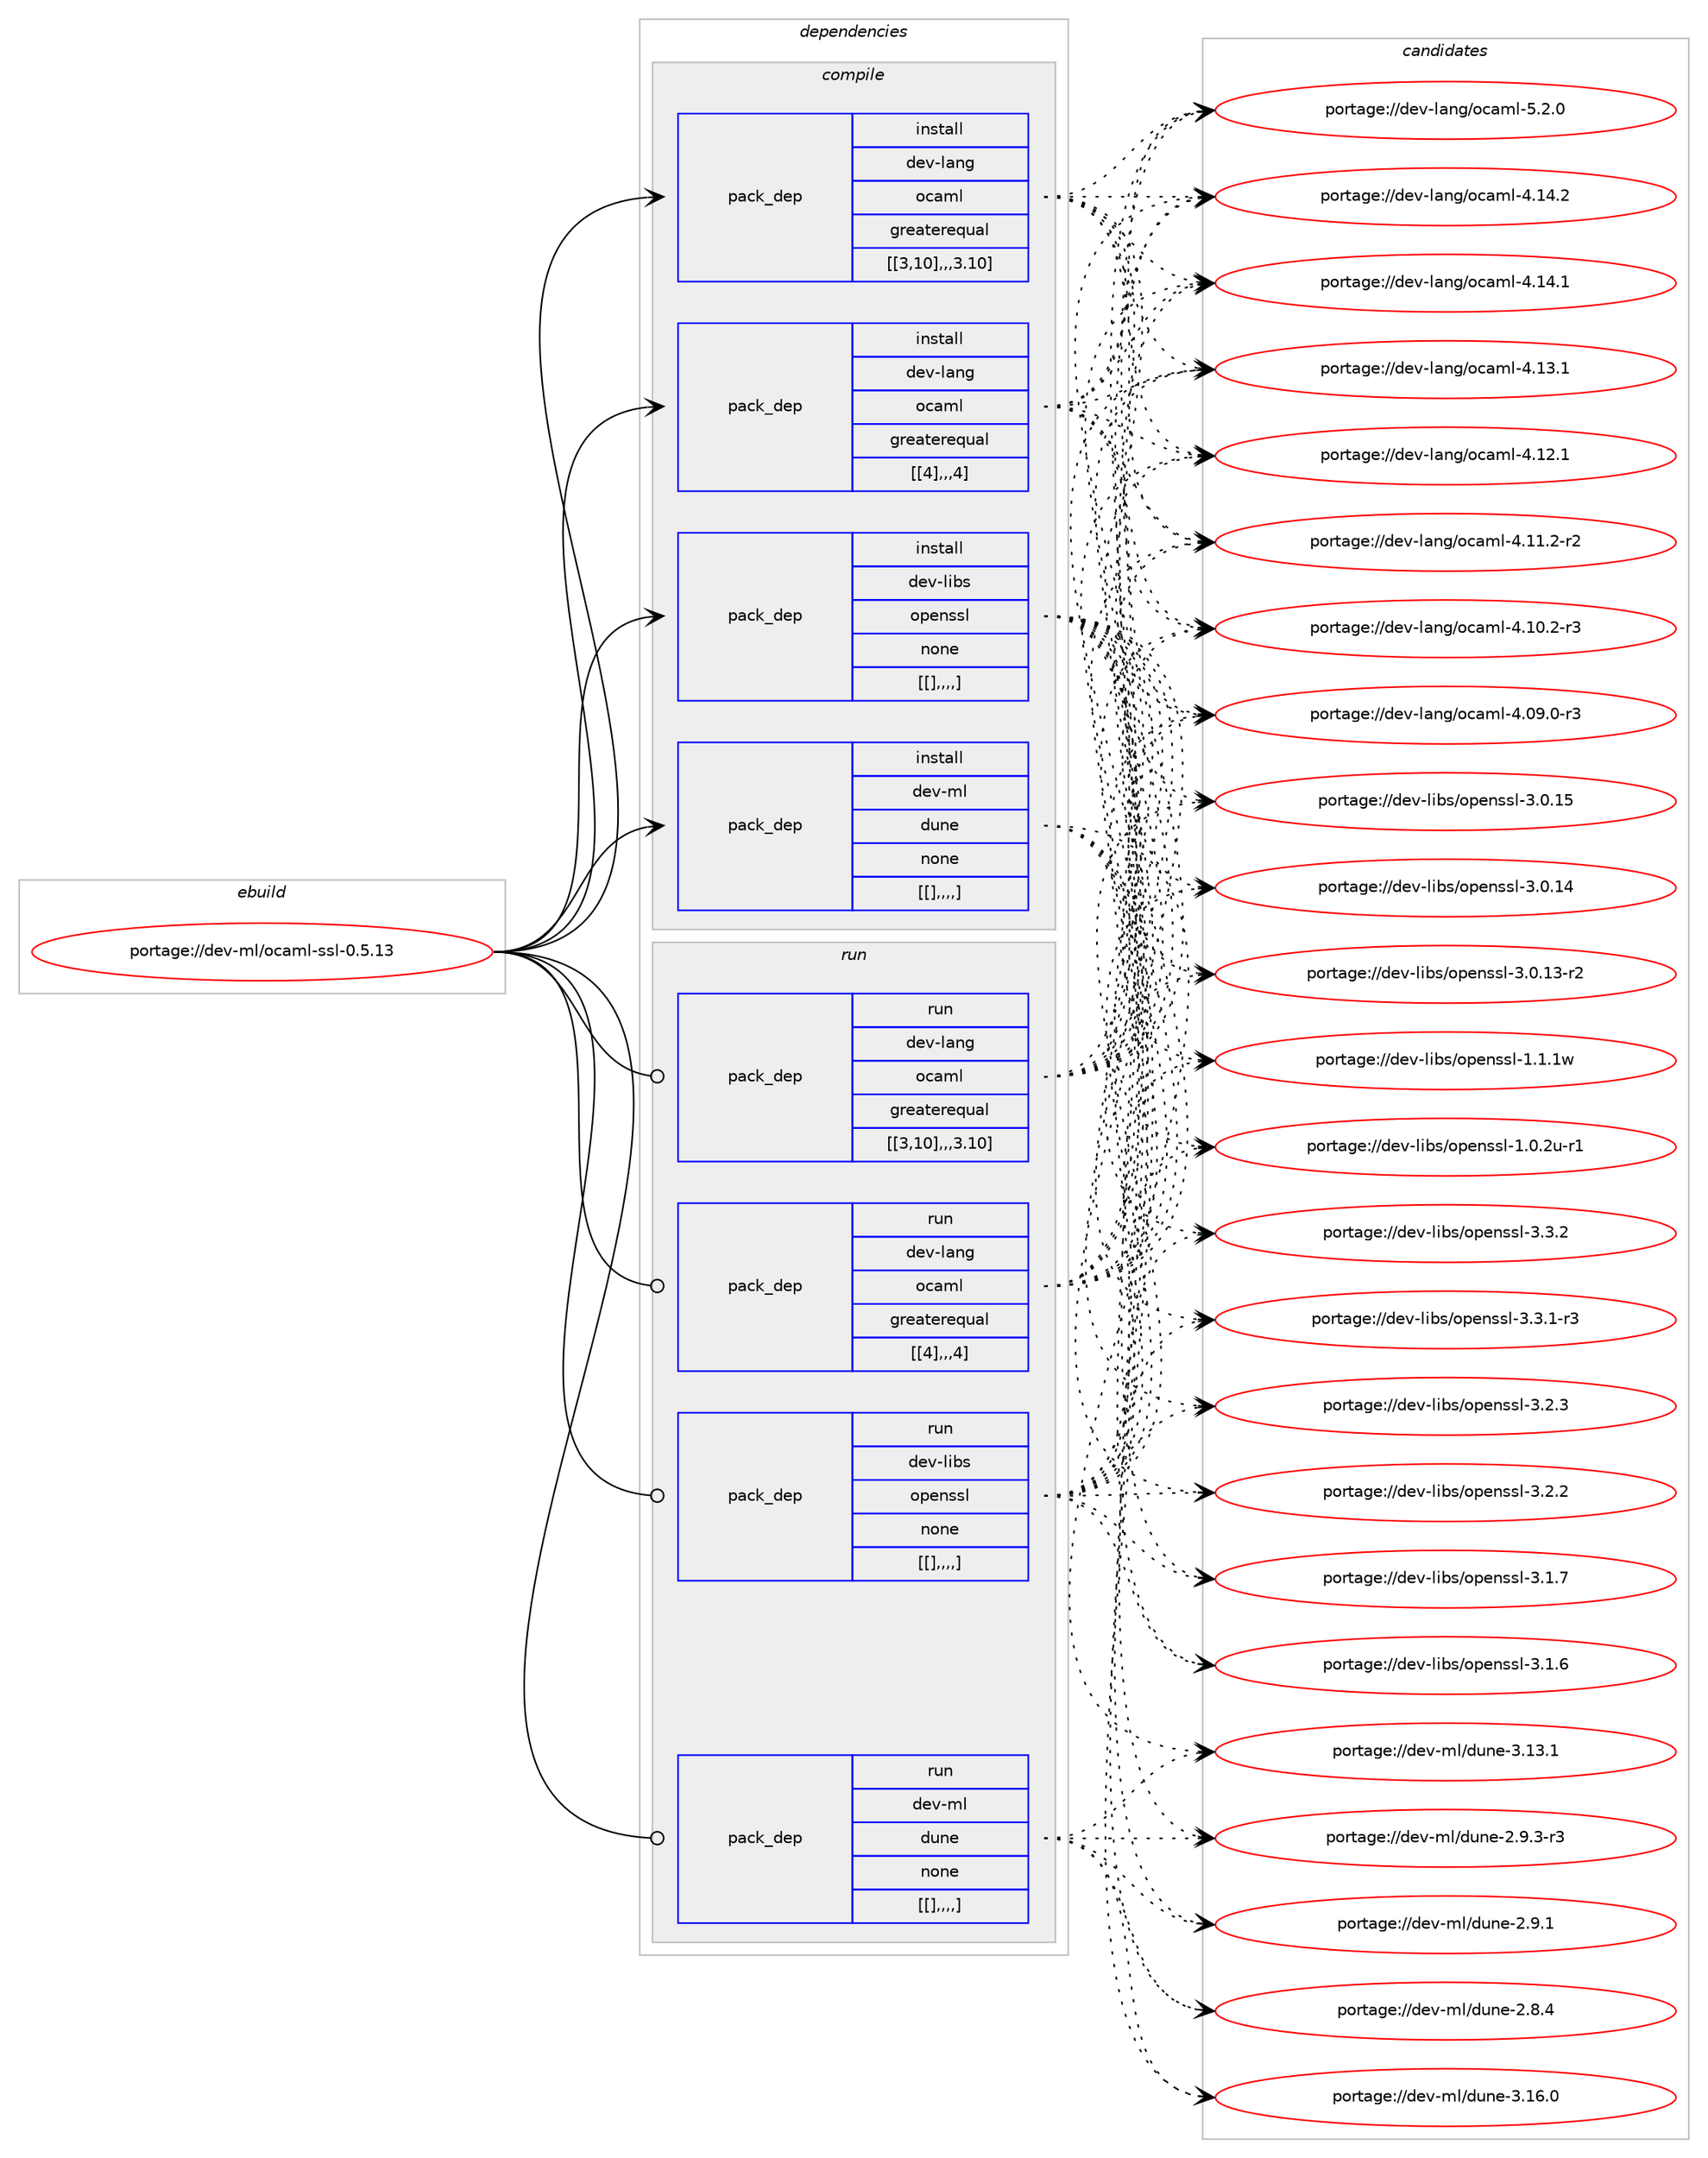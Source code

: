 digraph prolog {

# *************
# Graph options
# *************

newrank=true;
concentrate=true;
compound=true;
graph [rankdir=LR,fontname=Helvetica,fontsize=10,ranksep=1.5];#, ranksep=2.5, nodesep=0.2];
edge  [arrowhead=vee];
node  [fontname=Helvetica,fontsize=10];

# **********
# The ebuild
# **********

subgraph cluster_leftcol {
color=gray;
label=<<i>ebuild</i>>;
id [label="portage://dev-ml/ocaml-ssl-0.5.13", color=red, width=4, href="../dev-ml/ocaml-ssl-0.5.13.svg"];
}

# ****************
# The dependencies
# ****************

subgraph cluster_midcol {
color=gray;
label=<<i>dependencies</i>>;
subgraph cluster_compile {
fillcolor="#eeeeee";
style=filled;
label=<<i>compile</i>>;
subgraph pack91997 {
dependency124595 [label=<<TABLE BORDER="0" CELLBORDER="1" CELLSPACING="0" CELLPADDING="4" WIDTH="220"><TR><TD ROWSPAN="6" CELLPADDING="30">pack_dep</TD></TR><TR><TD WIDTH="110">install</TD></TR><TR><TD>dev-lang</TD></TR><TR><TD>ocaml</TD></TR><TR><TD>greaterequal</TD></TR><TR><TD>[[3,10],,,3.10]</TD></TR></TABLE>>, shape=none, color=blue];
}
id:e -> dependency124595:w [weight=20,style="solid",arrowhead="vee"];
subgraph pack92080 {
dependency124716 [label=<<TABLE BORDER="0" CELLBORDER="1" CELLSPACING="0" CELLPADDING="4" WIDTH="220"><TR><TD ROWSPAN="6" CELLPADDING="30">pack_dep</TD></TR><TR><TD WIDTH="110">install</TD></TR><TR><TD>dev-lang</TD></TR><TR><TD>ocaml</TD></TR><TR><TD>greaterequal</TD></TR><TR><TD>[[4],,,4]</TD></TR></TABLE>>, shape=none, color=blue];
}
id:e -> dependency124716:w [weight=20,style="solid",arrowhead="vee"];
subgraph pack92098 {
dependency124720 [label=<<TABLE BORDER="0" CELLBORDER="1" CELLSPACING="0" CELLPADDING="4" WIDTH="220"><TR><TD ROWSPAN="6" CELLPADDING="30">pack_dep</TD></TR><TR><TD WIDTH="110">install</TD></TR><TR><TD>dev-libs</TD></TR><TR><TD>openssl</TD></TR><TR><TD>none</TD></TR><TR><TD>[[],,,,]</TD></TR></TABLE>>, shape=none, color=blue];
}
id:e -> dependency124720:w [weight=20,style="solid",arrowhead="vee"];
subgraph pack92105 {
dependency124755 [label=<<TABLE BORDER="0" CELLBORDER="1" CELLSPACING="0" CELLPADDING="4" WIDTH="220"><TR><TD ROWSPAN="6" CELLPADDING="30">pack_dep</TD></TR><TR><TD WIDTH="110">install</TD></TR><TR><TD>dev-ml</TD></TR><TR><TD>dune</TD></TR><TR><TD>none</TD></TR><TR><TD>[[],,,,]</TD></TR></TABLE>>, shape=none, color=blue];
}
id:e -> dependency124755:w [weight=20,style="solid",arrowhead="vee"];
}
subgraph cluster_compileandrun {
fillcolor="#eeeeee";
style=filled;
label=<<i>compile and run</i>>;
}
subgraph cluster_run {
fillcolor="#eeeeee";
style=filled;
label=<<i>run</i>>;
subgraph pack92191 {
dependency124815 [label=<<TABLE BORDER="0" CELLBORDER="1" CELLSPACING="0" CELLPADDING="4" WIDTH="220"><TR><TD ROWSPAN="6" CELLPADDING="30">pack_dep</TD></TR><TR><TD WIDTH="110">run</TD></TR><TR><TD>dev-lang</TD></TR><TR><TD>ocaml</TD></TR><TR><TD>greaterequal</TD></TR><TR><TD>[[3,10],,,3.10]</TD></TR></TABLE>>, shape=none, color=blue];
}
id:e -> dependency124815:w [weight=20,style="solid",arrowhead="odot"];
subgraph pack92195 {
dependency124880 [label=<<TABLE BORDER="0" CELLBORDER="1" CELLSPACING="0" CELLPADDING="4" WIDTH="220"><TR><TD ROWSPAN="6" CELLPADDING="30">pack_dep</TD></TR><TR><TD WIDTH="110">run</TD></TR><TR><TD>dev-lang</TD></TR><TR><TD>ocaml</TD></TR><TR><TD>greaterequal</TD></TR><TR><TD>[[4],,,4]</TD></TR></TABLE>>, shape=none, color=blue];
}
id:e -> dependency124880:w [weight=20,style="solid",arrowhead="odot"];
subgraph pack92256 {
dependency124918 [label=<<TABLE BORDER="0" CELLBORDER="1" CELLSPACING="0" CELLPADDING="4" WIDTH="220"><TR><TD ROWSPAN="6" CELLPADDING="30">pack_dep</TD></TR><TR><TD WIDTH="110">run</TD></TR><TR><TD>dev-libs</TD></TR><TR><TD>openssl</TD></TR><TR><TD>none</TD></TR><TR><TD>[[],,,,]</TD></TR></TABLE>>, shape=none, color=blue];
}
id:e -> dependency124918:w [weight=20,style="solid",arrowhead="odot"];
subgraph pack92289 {
dependency124964 [label=<<TABLE BORDER="0" CELLBORDER="1" CELLSPACING="0" CELLPADDING="4" WIDTH="220"><TR><TD ROWSPAN="6" CELLPADDING="30">pack_dep</TD></TR><TR><TD WIDTH="110">run</TD></TR><TR><TD>dev-ml</TD></TR><TR><TD>dune</TD></TR><TR><TD>none</TD></TR><TR><TD>[[],,,,]</TD></TR></TABLE>>, shape=none, color=blue];
}
id:e -> dependency124964:w [weight=20,style="solid",arrowhead="odot"];
}
}

# **************
# The candidates
# **************

subgraph cluster_choices {
rank=same;
color=gray;
label=<<i>candidates</i>>;

subgraph choice91889 {
color=black;
nodesep=1;
choice1001011184510897110103471119997109108455346504648 [label="portage://dev-lang/ocaml-5.2.0", color=red, width=4,href="../dev-lang/ocaml-5.2.0.svg"];
choice100101118451089711010347111999710910845524649524650 [label="portage://dev-lang/ocaml-4.14.2", color=red, width=4,href="../dev-lang/ocaml-4.14.2.svg"];
choice100101118451089711010347111999710910845524649524649 [label="portage://dev-lang/ocaml-4.14.1", color=red, width=4,href="../dev-lang/ocaml-4.14.1.svg"];
choice100101118451089711010347111999710910845524649514649 [label="portage://dev-lang/ocaml-4.13.1", color=red, width=4,href="../dev-lang/ocaml-4.13.1.svg"];
choice100101118451089711010347111999710910845524649504649 [label="portage://dev-lang/ocaml-4.12.1", color=red, width=4,href="../dev-lang/ocaml-4.12.1.svg"];
choice1001011184510897110103471119997109108455246494946504511450 [label="portage://dev-lang/ocaml-4.11.2-r2", color=red, width=4,href="../dev-lang/ocaml-4.11.2-r2.svg"];
choice1001011184510897110103471119997109108455246494846504511451 [label="portage://dev-lang/ocaml-4.10.2-r3", color=red, width=4,href="../dev-lang/ocaml-4.10.2-r3.svg"];
choice1001011184510897110103471119997109108455246485746484511451 [label="portage://dev-lang/ocaml-4.09.0-r3", color=red, width=4,href="../dev-lang/ocaml-4.09.0-r3.svg"];
dependency124595:e -> choice1001011184510897110103471119997109108455346504648:w [style=dotted,weight="100"];
dependency124595:e -> choice100101118451089711010347111999710910845524649524650:w [style=dotted,weight="100"];
dependency124595:e -> choice100101118451089711010347111999710910845524649524649:w [style=dotted,weight="100"];
dependency124595:e -> choice100101118451089711010347111999710910845524649514649:w [style=dotted,weight="100"];
dependency124595:e -> choice100101118451089711010347111999710910845524649504649:w [style=dotted,weight="100"];
dependency124595:e -> choice1001011184510897110103471119997109108455246494946504511450:w [style=dotted,weight="100"];
dependency124595:e -> choice1001011184510897110103471119997109108455246494846504511451:w [style=dotted,weight="100"];
dependency124595:e -> choice1001011184510897110103471119997109108455246485746484511451:w [style=dotted,weight="100"];
}
subgraph choice91916 {
color=black;
nodesep=1;
choice1001011184510897110103471119997109108455346504648 [label="portage://dev-lang/ocaml-5.2.0", color=red, width=4,href="../dev-lang/ocaml-5.2.0.svg"];
choice100101118451089711010347111999710910845524649524650 [label="portage://dev-lang/ocaml-4.14.2", color=red, width=4,href="../dev-lang/ocaml-4.14.2.svg"];
choice100101118451089711010347111999710910845524649524649 [label="portage://dev-lang/ocaml-4.14.1", color=red, width=4,href="../dev-lang/ocaml-4.14.1.svg"];
choice100101118451089711010347111999710910845524649514649 [label="portage://dev-lang/ocaml-4.13.1", color=red, width=4,href="../dev-lang/ocaml-4.13.1.svg"];
choice100101118451089711010347111999710910845524649504649 [label="portage://dev-lang/ocaml-4.12.1", color=red, width=4,href="../dev-lang/ocaml-4.12.1.svg"];
choice1001011184510897110103471119997109108455246494946504511450 [label="portage://dev-lang/ocaml-4.11.2-r2", color=red, width=4,href="../dev-lang/ocaml-4.11.2-r2.svg"];
choice1001011184510897110103471119997109108455246494846504511451 [label="portage://dev-lang/ocaml-4.10.2-r3", color=red, width=4,href="../dev-lang/ocaml-4.10.2-r3.svg"];
choice1001011184510897110103471119997109108455246485746484511451 [label="portage://dev-lang/ocaml-4.09.0-r3", color=red, width=4,href="../dev-lang/ocaml-4.09.0-r3.svg"];
dependency124716:e -> choice1001011184510897110103471119997109108455346504648:w [style=dotted,weight="100"];
dependency124716:e -> choice100101118451089711010347111999710910845524649524650:w [style=dotted,weight="100"];
dependency124716:e -> choice100101118451089711010347111999710910845524649524649:w [style=dotted,weight="100"];
dependency124716:e -> choice100101118451089711010347111999710910845524649514649:w [style=dotted,weight="100"];
dependency124716:e -> choice100101118451089711010347111999710910845524649504649:w [style=dotted,weight="100"];
dependency124716:e -> choice1001011184510897110103471119997109108455246494946504511450:w [style=dotted,weight="100"];
dependency124716:e -> choice1001011184510897110103471119997109108455246494846504511451:w [style=dotted,weight="100"];
dependency124716:e -> choice1001011184510897110103471119997109108455246485746484511451:w [style=dotted,weight="100"];
}
subgraph choice91937 {
color=black;
nodesep=1;
choice100101118451081059811547111112101110115115108455146514650 [label="portage://dev-libs/openssl-3.3.2", color=red, width=4,href="../dev-libs/openssl-3.3.2.svg"];
choice1001011184510810598115471111121011101151151084551465146494511451 [label="portage://dev-libs/openssl-3.3.1-r3", color=red, width=4,href="../dev-libs/openssl-3.3.1-r3.svg"];
choice100101118451081059811547111112101110115115108455146504651 [label="portage://dev-libs/openssl-3.2.3", color=red, width=4,href="../dev-libs/openssl-3.2.3.svg"];
choice100101118451081059811547111112101110115115108455146504650 [label="portage://dev-libs/openssl-3.2.2", color=red, width=4,href="../dev-libs/openssl-3.2.2.svg"];
choice100101118451081059811547111112101110115115108455146494655 [label="portage://dev-libs/openssl-3.1.7", color=red, width=4,href="../dev-libs/openssl-3.1.7.svg"];
choice100101118451081059811547111112101110115115108455146494654 [label="portage://dev-libs/openssl-3.1.6", color=red, width=4,href="../dev-libs/openssl-3.1.6.svg"];
choice10010111845108105981154711111210111011511510845514648464953 [label="portage://dev-libs/openssl-3.0.15", color=red, width=4,href="../dev-libs/openssl-3.0.15.svg"];
choice10010111845108105981154711111210111011511510845514648464952 [label="portage://dev-libs/openssl-3.0.14", color=red, width=4,href="../dev-libs/openssl-3.0.14.svg"];
choice100101118451081059811547111112101110115115108455146484649514511450 [label="portage://dev-libs/openssl-3.0.13-r2", color=red, width=4,href="../dev-libs/openssl-3.0.13-r2.svg"];
choice100101118451081059811547111112101110115115108454946494649119 [label="portage://dev-libs/openssl-1.1.1w", color=red, width=4,href="../dev-libs/openssl-1.1.1w.svg"];
choice1001011184510810598115471111121011101151151084549464846501174511449 [label="portage://dev-libs/openssl-1.0.2u-r1", color=red, width=4,href="../dev-libs/openssl-1.0.2u-r1.svg"];
dependency124720:e -> choice100101118451081059811547111112101110115115108455146514650:w [style=dotted,weight="100"];
dependency124720:e -> choice1001011184510810598115471111121011101151151084551465146494511451:w [style=dotted,weight="100"];
dependency124720:e -> choice100101118451081059811547111112101110115115108455146504651:w [style=dotted,weight="100"];
dependency124720:e -> choice100101118451081059811547111112101110115115108455146504650:w [style=dotted,weight="100"];
dependency124720:e -> choice100101118451081059811547111112101110115115108455146494655:w [style=dotted,weight="100"];
dependency124720:e -> choice100101118451081059811547111112101110115115108455146494654:w [style=dotted,weight="100"];
dependency124720:e -> choice10010111845108105981154711111210111011511510845514648464953:w [style=dotted,weight="100"];
dependency124720:e -> choice10010111845108105981154711111210111011511510845514648464952:w [style=dotted,weight="100"];
dependency124720:e -> choice100101118451081059811547111112101110115115108455146484649514511450:w [style=dotted,weight="100"];
dependency124720:e -> choice100101118451081059811547111112101110115115108454946494649119:w [style=dotted,weight="100"];
dependency124720:e -> choice1001011184510810598115471111121011101151151084549464846501174511449:w [style=dotted,weight="100"];
}
subgraph choice91959 {
color=black;
nodesep=1;
choice100101118451091084710011711010145514649544648 [label="portage://dev-ml/dune-3.16.0", color=red, width=4,href="../dev-ml/dune-3.16.0.svg"];
choice100101118451091084710011711010145514649514649 [label="portage://dev-ml/dune-3.13.1", color=red, width=4,href="../dev-ml/dune-3.13.1.svg"];
choice10010111845109108471001171101014550465746514511451 [label="portage://dev-ml/dune-2.9.3-r3", color=red, width=4,href="../dev-ml/dune-2.9.3-r3.svg"];
choice1001011184510910847100117110101455046574649 [label="portage://dev-ml/dune-2.9.1", color=red, width=4,href="../dev-ml/dune-2.9.1.svg"];
choice1001011184510910847100117110101455046564652 [label="portage://dev-ml/dune-2.8.4", color=red, width=4,href="../dev-ml/dune-2.8.4.svg"];
dependency124755:e -> choice100101118451091084710011711010145514649544648:w [style=dotted,weight="100"];
dependency124755:e -> choice100101118451091084710011711010145514649514649:w [style=dotted,weight="100"];
dependency124755:e -> choice10010111845109108471001171101014550465746514511451:w [style=dotted,weight="100"];
dependency124755:e -> choice1001011184510910847100117110101455046574649:w [style=dotted,weight="100"];
dependency124755:e -> choice1001011184510910847100117110101455046564652:w [style=dotted,weight="100"];
}
subgraph choice91966 {
color=black;
nodesep=1;
choice1001011184510897110103471119997109108455346504648 [label="portage://dev-lang/ocaml-5.2.0", color=red, width=4,href="../dev-lang/ocaml-5.2.0.svg"];
choice100101118451089711010347111999710910845524649524650 [label="portage://dev-lang/ocaml-4.14.2", color=red, width=4,href="../dev-lang/ocaml-4.14.2.svg"];
choice100101118451089711010347111999710910845524649524649 [label="portage://dev-lang/ocaml-4.14.1", color=red, width=4,href="../dev-lang/ocaml-4.14.1.svg"];
choice100101118451089711010347111999710910845524649514649 [label="portage://dev-lang/ocaml-4.13.1", color=red, width=4,href="../dev-lang/ocaml-4.13.1.svg"];
choice100101118451089711010347111999710910845524649504649 [label="portage://dev-lang/ocaml-4.12.1", color=red, width=4,href="../dev-lang/ocaml-4.12.1.svg"];
choice1001011184510897110103471119997109108455246494946504511450 [label="portage://dev-lang/ocaml-4.11.2-r2", color=red, width=4,href="../dev-lang/ocaml-4.11.2-r2.svg"];
choice1001011184510897110103471119997109108455246494846504511451 [label="portage://dev-lang/ocaml-4.10.2-r3", color=red, width=4,href="../dev-lang/ocaml-4.10.2-r3.svg"];
choice1001011184510897110103471119997109108455246485746484511451 [label="portage://dev-lang/ocaml-4.09.0-r3", color=red, width=4,href="../dev-lang/ocaml-4.09.0-r3.svg"];
dependency124815:e -> choice1001011184510897110103471119997109108455346504648:w [style=dotted,weight="100"];
dependency124815:e -> choice100101118451089711010347111999710910845524649524650:w [style=dotted,weight="100"];
dependency124815:e -> choice100101118451089711010347111999710910845524649524649:w [style=dotted,weight="100"];
dependency124815:e -> choice100101118451089711010347111999710910845524649514649:w [style=dotted,weight="100"];
dependency124815:e -> choice100101118451089711010347111999710910845524649504649:w [style=dotted,weight="100"];
dependency124815:e -> choice1001011184510897110103471119997109108455246494946504511450:w [style=dotted,weight="100"];
dependency124815:e -> choice1001011184510897110103471119997109108455246494846504511451:w [style=dotted,weight="100"];
dependency124815:e -> choice1001011184510897110103471119997109108455246485746484511451:w [style=dotted,weight="100"];
}
subgraph choice91984 {
color=black;
nodesep=1;
choice1001011184510897110103471119997109108455346504648 [label="portage://dev-lang/ocaml-5.2.0", color=red, width=4,href="../dev-lang/ocaml-5.2.0.svg"];
choice100101118451089711010347111999710910845524649524650 [label="portage://dev-lang/ocaml-4.14.2", color=red, width=4,href="../dev-lang/ocaml-4.14.2.svg"];
choice100101118451089711010347111999710910845524649524649 [label="portage://dev-lang/ocaml-4.14.1", color=red, width=4,href="../dev-lang/ocaml-4.14.1.svg"];
choice100101118451089711010347111999710910845524649514649 [label="portage://dev-lang/ocaml-4.13.1", color=red, width=4,href="../dev-lang/ocaml-4.13.1.svg"];
choice100101118451089711010347111999710910845524649504649 [label="portage://dev-lang/ocaml-4.12.1", color=red, width=4,href="../dev-lang/ocaml-4.12.1.svg"];
choice1001011184510897110103471119997109108455246494946504511450 [label="portage://dev-lang/ocaml-4.11.2-r2", color=red, width=4,href="../dev-lang/ocaml-4.11.2-r2.svg"];
choice1001011184510897110103471119997109108455246494846504511451 [label="portage://dev-lang/ocaml-4.10.2-r3", color=red, width=4,href="../dev-lang/ocaml-4.10.2-r3.svg"];
choice1001011184510897110103471119997109108455246485746484511451 [label="portage://dev-lang/ocaml-4.09.0-r3", color=red, width=4,href="../dev-lang/ocaml-4.09.0-r3.svg"];
dependency124880:e -> choice1001011184510897110103471119997109108455346504648:w [style=dotted,weight="100"];
dependency124880:e -> choice100101118451089711010347111999710910845524649524650:w [style=dotted,weight="100"];
dependency124880:e -> choice100101118451089711010347111999710910845524649524649:w [style=dotted,weight="100"];
dependency124880:e -> choice100101118451089711010347111999710910845524649514649:w [style=dotted,weight="100"];
dependency124880:e -> choice100101118451089711010347111999710910845524649504649:w [style=dotted,weight="100"];
dependency124880:e -> choice1001011184510897110103471119997109108455246494946504511450:w [style=dotted,weight="100"];
dependency124880:e -> choice1001011184510897110103471119997109108455246494846504511451:w [style=dotted,weight="100"];
dependency124880:e -> choice1001011184510897110103471119997109108455246485746484511451:w [style=dotted,weight="100"];
}
subgraph choice91994 {
color=black;
nodesep=1;
choice100101118451081059811547111112101110115115108455146514650 [label="portage://dev-libs/openssl-3.3.2", color=red, width=4,href="../dev-libs/openssl-3.3.2.svg"];
choice1001011184510810598115471111121011101151151084551465146494511451 [label="portage://dev-libs/openssl-3.3.1-r3", color=red, width=4,href="../dev-libs/openssl-3.3.1-r3.svg"];
choice100101118451081059811547111112101110115115108455146504651 [label="portage://dev-libs/openssl-3.2.3", color=red, width=4,href="../dev-libs/openssl-3.2.3.svg"];
choice100101118451081059811547111112101110115115108455146504650 [label="portage://dev-libs/openssl-3.2.2", color=red, width=4,href="../dev-libs/openssl-3.2.2.svg"];
choice100101118451081059811547111112101110115115108455146494655 [label="portage://dev-libs/openssl-3.1.7", color=red, width=4,href="../dev-libs/openssl-3.1.7.svg"];
choice100101118451081059811547111112101110115115108455146494654 [label="portage://dev-libs/openssl-3.1.6", color=red, width=4,href="../dev-libs/openssl-3.1.6.svg"];
choice10010111845108105981154711111210111011511510845514648464953 [label="portage://dev-libs/openssl-3.0.15", color=red, width=4,href="../dev-libs/openssl-3.0.15.svg"];
choice10010111845108105981154711111210111011511510845514648464952 [label="portage://dev-libs/openssl-3.0.14", color=red, width=4,href="../dev-libs/openssl-3.0.14.svg"];
choice100101118451081059811547111112101110115115108455146484649514511450 [label="portage://dev-libs/openssl-3.0.13-r2", color=red, width=4,href="../dev-libs/openssl-3.0.13-r2.svg"];
choice100101118451081059811547111112101110115115108454946494649119 [label="portage://dev-libs/openssl-1.1.1w", color=red, width=4,href="../dev-libs/openssl-1.1.1w.svg"];
choice1001011184510810598115471111121011101151151084549464846501174511449 [label="portage://dev-libs/openssl-1.0.2u-r1", color=red, width=4,href="../dev-libs/openssl-1.0.2u-r1.svg"];
dependency124918:e -> choice100101118451081059811547111112101110115115108455146514650:w [style=dotted,weight="100"];
dependency124918:e -> choice1001011184510810598115471111121011101151151084551465146494511451:w [style=dotted,weight="100"];
dependency124918:e -> choice100101118451081059811547111112101110115115108455146504651:w [style=dotted,weight="100"];
dependency124918:e -> choice100101118451081059811547111112101110115115108455146504650:w [style=dotted,weight="100"];
dependency124918:e -> choice100101118451081059811547111112101110115115108455146494655:w [style=dotted,weight="100"];
dependency124918:e -> choice100101118451081059811547111112101110115115108455146494654:w [style=dotted,weight="100"];
dependency124918:e -> choice10010111845108105981154711111210111011511510845514648464953:w [style=dotted,weight="100"];
dependency124918:e -> choice10010111845108105981154711111210111011511510845514648464952:w [style=dotted,weight="100"];
dependency124918:e -> choice100101118451081059811547111112101110115115108455146484649514511450:w [style=dotted,weight="100"];
dependency124918:e -> choice100101118451081059811547111112101110115115108454946494649119:w [style=dotted,weight="100"];
dependency124918:e -> choice1001011184510810598115471111121011101151151084549464846501174511449:w [style=dotted,weight="100"];
}
subgraph choice92001 {
color=black;
nodesep=1;
choice100101118451091084710011711010145514649544648 [label="portage://dev-ml/dune-3.16.0", color=red, width=4,href="../dev-ml/dune-3.16.0.svg"];
choice100101118451091084710011711010145514649514649 [label="portage://dev-ml/dune-3.13.1", color=red, width=4,href="../dev-ml/dune-3.13.1.svg"];
choice10010111845109108471001171101014550465746514511451 [label="portage://dev-ml/dune-2.9.3-r3", color=red, width=4,href="../dev-ml/dune-2.9.3-r3.svg"];
choice1001011184510910847100117110101455046574649 [label="portage://dev-ml/dune-2.9.1", color=red, width=4,href="../dev-ml/dune-2.9.1.svg"];
choice1001011184510910847100117110101455046564652 [label="portage://dev-ml/dune-2.8.4", color=red, width=4,href="../dev-ml/dune-2.8.4.svg"];
dependency124964:e -> choice100101118451091084710011711010145514649544648:w [style=dotted,weight="100"];
dependency124964:e -> choice100101118451091084710011711010145514649514649:w [style=dotted,weight="100"];
dependency124964:e -> choice10010111845109108471001171101014550465746514511451:w [style=dotted,weight="100"];
dependency124964:e -> choice1001011184510910847100117110101455046574649:w [style=dotted,weight="100"];
dependency124964:e -> choice1001011184510910847100117110101455046564652:w [style=dotted,weight="100"];
}
}

}
